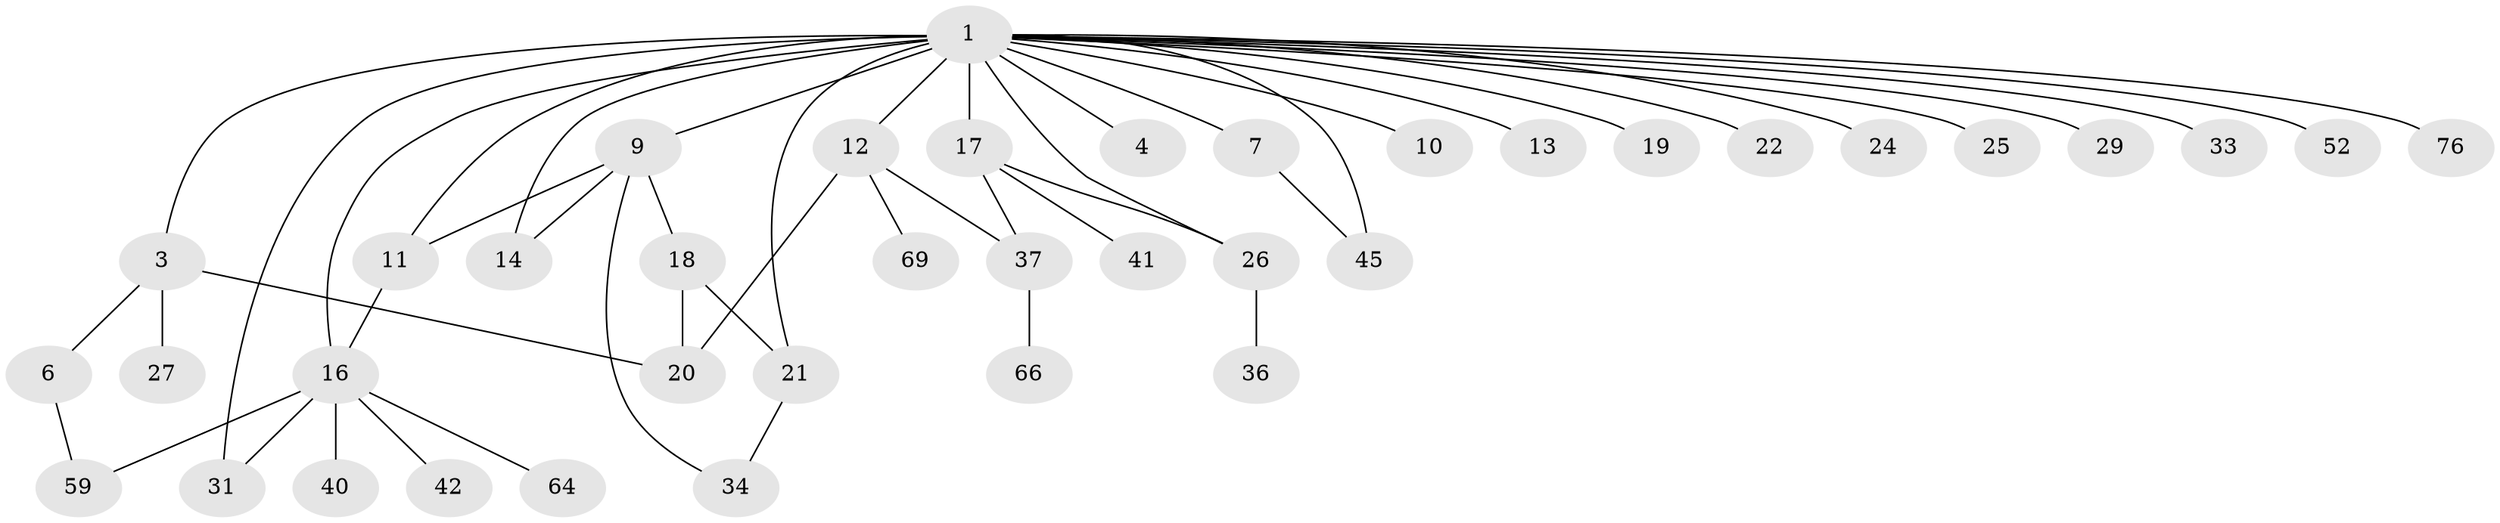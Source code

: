 // original degree distribution, {12: 0.013157894736842105, 24: 0.013157894736842105, 5: 0.05263157894736842, 1: 0.5131578947368421, 3: 0.11842105263157894, 2: 0.15789473684210525, 6: 0.02631578947368421, 4: 0.02631578947368421, 8: 0.02631578947368421, 9: 0.013157894736842105, 7: 0.039473684210526314}
// Generated by graph-tools (version 1.1) at 2025/18/03/04/25 18:18:06]
// undirected, 38 vertices, 49 edges
graph export_dot {
graph [start="1"]
  node [color=gray90,style=filled];
  1 [super="+2+8+5"];
  3;
  4;
  6;
  7;
  9;
  10;
  11 [super="+74+56"];
  12 [super="+32+75"];
  13;
  14;
  16 [super="+35+53"];
  17 [super="+39+30+46+23"];
  18 [super="+58+55+61+38"];
  19 [super="+67"];
  20;
  21 [super="+47+51+70"];
  22;
  24;
  25;
  26 [super="+43+63+28"];
  27;
  29;
  31;
  33;
  34;
  36;
  37 [super="+50"];
  40;
  41 [super="+62"];
  42;
  45;
  52;
  59;
  64;
  66;
  69;
  76;
  1 -- 9 [weight=2];
  1 -- 11 [weight=2];
  1 -- 13;
  1 -- 29;
  1 -- 76;
  1 -- 3;
  1 -- 4;
  1 -- 7;
  1 -- 10;
  1 -- 12 [weight=2];
  1 -- 16 [weight=3];
  1 -- 17 [weight=3];
  1 -- 19;
  1 -- 21 [weight=2];
  1 -- 22;
  1 -- 24 [weight=2];
  1 -- 25;
  1 -- 26 [weight=2];
  1 -- 31;
  1 -- 33;
  1 -- 45;
  1 -- 52;
  1 -- 14;
  3 -- 6;
  3 -- 20;
  3 -- 27;
  6 -- 59;
  7 -- 45;
  9 -- 14;
  9 -- 18;
  9 -- 34;
  9 -- 11;
  11 -- 16;
  12 -- 20;
  12 -- 37;
  12 -- 69;
  16 -- 64;
  16 -- 40;
  16 -- 42;
  16 -- 59;
  16 -- 31;
  17 -- 26;
  17 -- 41;
  17 -- 37;
  18 -- 20;
  18 -- 21;
  21 -- 34;
  26 -- 36;
  37 -- 66;
}
